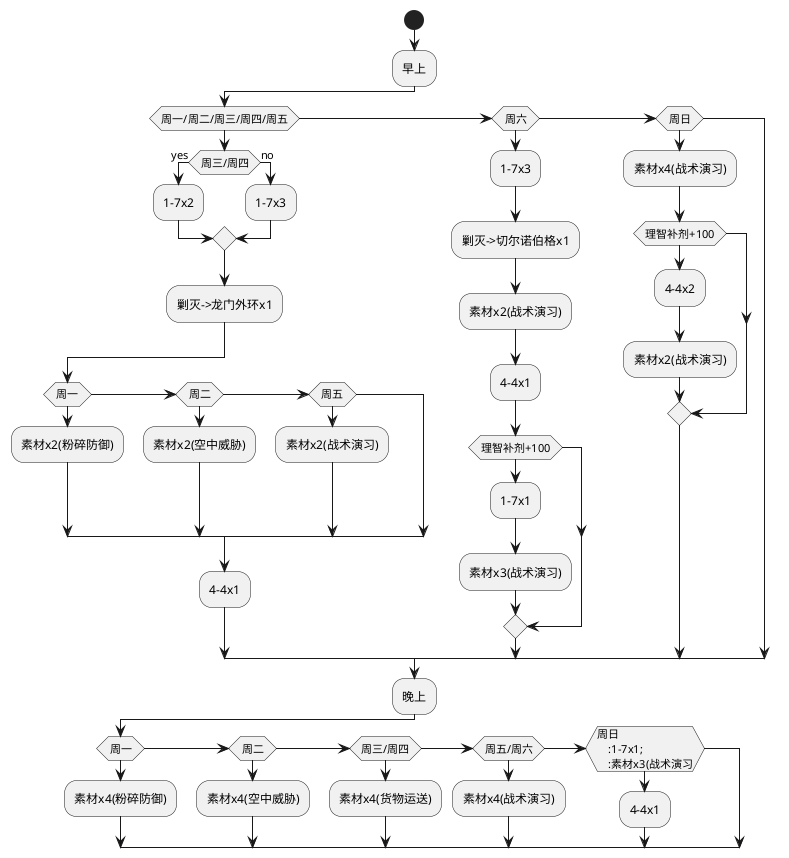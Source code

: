 @startuml
start
:早上;
if (周一/周二/周三/周四/周五)
  if (周三/周四) then (yes)
     :1-7x2;
  else (no)
     :1-7x3;
  endif
  :剿灭->龙门外环x1;
  if (周一)
    :素材x2(粉碎防御);
  elseif (周二)
    :素材x2(空中威胁);
  elseif (周五)
    :素材x2(战术演习);
  endif
  :4-4x1;
elseif (周六)
    :1-7x3;
    :剿灭->切尔诺伯格x1;
    :素材x2(战术演习);
    :4-4x1;
    if (理智补剂+100)
      :1-7x1;
      :素材x3(战术演习);
    endif
elseif (周日)
    :素材x4(战术演习);
    if (理智补剂+100)
      :4-4x2;
      :素材x2(战术演习);
    endif
endif
:晚上;
if (周一)
    :素材x4(粉碎防御);
  elseif (周二)
    :素材x4(空中威胁);
  elseif (周三/周四);
    :素材x4(货物运送);
  elseif (周五/周六)
    :素材x4(战术演习);
  elseif (周日
    :1-7x1;
    :素材x3(战术演习);
    :4-4x1;
  endif

@enduml
